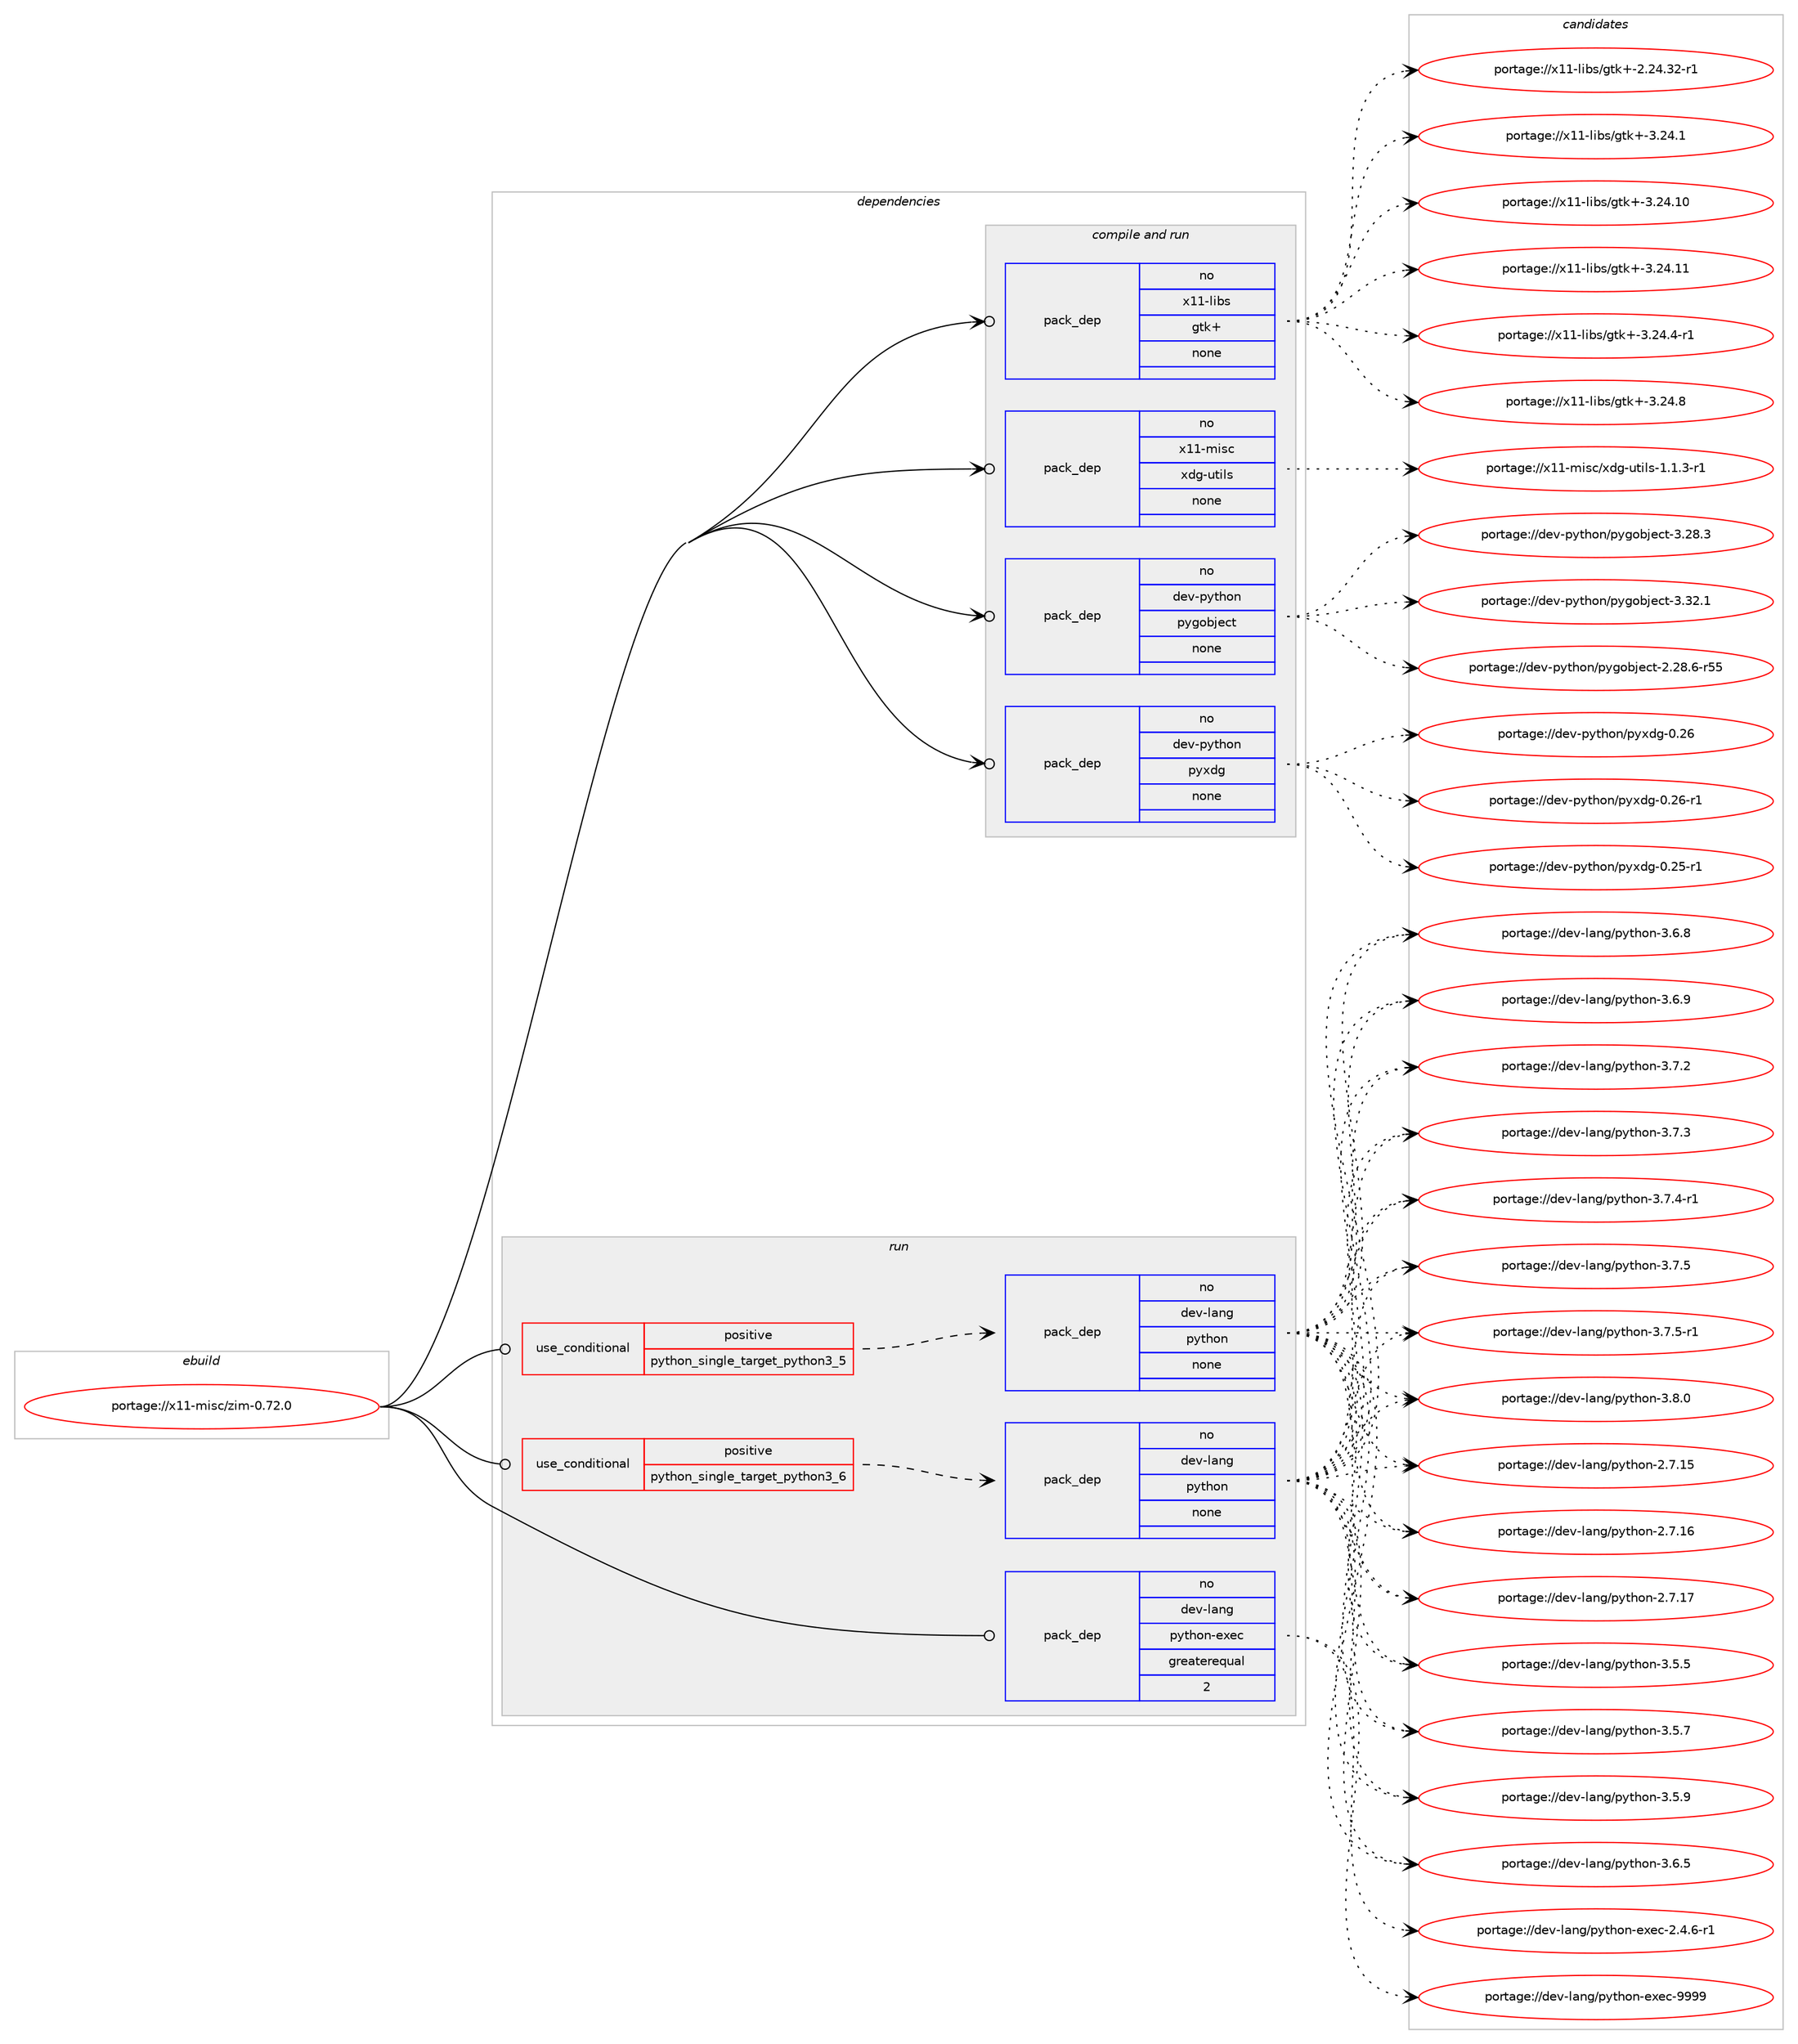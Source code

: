 digraph prolog {

# *************
# Graph options
# *************

newrank=true;
concentrate=true;
compound=true;
graph [rankdir=LR,fontname=Helvetica,fontsize=10,ranksep=1.5];#, ranksep=2.5, nodesep=0.2];
edge  [arrowhead=vee];
node  [fontname=Helvetica,fontsize=10];

# **********
# The ebuild
# **********

subgraph cluster_leftcol {
color=gray;
rank=same;
label=<<i>ebuild</i>>;
id [label="portage://x11-misc/zim-0.72.0", color=red, width=4, href="../x11-misc/zim-0.72.0.svg"];
}

# ****************
# The dependencies
# ****************

subgraph cluster_midcol {
color=gray;
label=<<i>dependencies</i>>;
subgraph cluster_compile {
fillcolor="#eeeeee";
style=filled;
label=<<i>compile</i>>;
}
subgraph cluster_compileandrun {
fillcolor="#eeeeee";
style=filled;
label=<<i>compile and run</i>>;
subgraph pack339002 {
dependency456028 [label=<<TABLE BORDER="0" CELLBORDER="1" CELLSPACING="0" CELLPADDING="4" WIDTH="220"><TR><TD ROWSPAN="6" CELLPADDING="30">pack_dep</TD></TR><TR><TD WIDTH="110">no</TD></TR><TR><TD>dev-python</TD></TR><TR><TD>pygobject</TD></TR><TR><TD>none</TD></TR><TR><TD></TD></TR></TABLE>>, shape=none, color=blue];
}
id:e -> dependency456028:w [weight=20,style="solid",arrowhead="odotvee"];
subgraph pack339003 {
dependency456029 [label=<<TABLE BORDER="0" CELLBORDER="1" CELLSPACING="0" CELLPADDING="4" WIDTH="220"><TR><TD ROWSPAN="6" CELLPADDING="30">pack_dep</TD></TR><TR><TD WIDTH="110">no</TD></TR><TR><TD>dev-python</TD></TR><TR><TD>pyxdg</TD></TR><TR><TD>none</TD></TR><TR><TD></TD></TR></TABLE>>, shape=none, color=blue];
}
id:e -> dependency456029:w [weight=20,style="solid",arrowhead="odotvee"];
subgraph pack339004 {
dependency456030 [label=<<TABLE BORDER="0" CELLBORDER="1" CELLSPACING="0" CELLPADDING="4" WIDTH="220"><TR><TD ROWSPAN="6" CELLPADDING="30">pack_dep</TD></TR><TR><TD WIDTH="110">no</TD></TR><TR><TD>x11-libs</TD></TR><TR><TD>gtk+</TD></TR><TR><TD>none</TD></TR><TR><TD></TD></TR></TABLE>>, shape=none, color=blue];
}
id:e -> dependency456030:w [weight=20,style="solid",arrowhead="odotvee"];
subgraph pack339005 {
dependency456031 [label=<<TABLE BORDER="0" CELLBORDER="1" CELLSPACING="0" CELLPADDING="4" WIDTH="220"><TR><TD ROWSPAN="6" CELLPADDING="30">pack_dep</TD></TR><TR><TD WIDTH="110">no</TD></TR><TR><TD>x11-misc</TD></TR><TR><TD>xdg-utils</TD></TR><TR><TD>none</TD></TR><TR><TD></TD></TR></TABLE>>, shape=none, color=blue];
}
id:e -> dependency456031:w [weight=20,style="solid",arrowhead="odotvee"];
}
subgraph cluster_run {
fillcolor="#eeeeee";
style=filled;
label=<<i>run</i>>;
subgraph cond108811 {
dependency456032 [label=<<TABLE BORDER="0" CELLBORDER="1" CELLSPACING="0" CELLPADDING="4"><TR><TD ROWSPAN="3" CELLPADDING="10">use_conditional</TD></TR><TR><TD>positive</TD></TR><TR><TD>python_single_target_python3_5</TD></TR></TABLE>>, shape=none, color=red];
subgraph pack339006 {
dependency456033 [label=<<TABLE BORDER="0" CELLBORDER="1" CELLSPACING="0" CELLPADDING="4" WIDTH="220"><TR><TD ROWSPAN="6" CELLPADDING="30">pack_dep</TD></TR><TR><TD WIDTH="110">no</TD></TR><TR><TD>dev-lang</TD></TR><TR><TD>python</TD></TR><TR><TD>none</TD></TR><TR><TD></TD></TR></TABLE>>, shape=none, color=blue];
}
dependency456032:e -> dependency456033:w [weight=20,style="dashed",arrowhead="vee"];
}
id:e -> dependency456032:w [weight=20,style="solid",arrowhead="odot"];
subgraph cond108812 {
dependency456034 [label=<<TABLE BORDER="0" CELLBORDER="1" CELLSPACING="0" CELLPADDING="4"><TR><TD ROWSPAN="3" CELLPADDING="10">use_conditional</TD></TR><TR><TD>positive</TD></TR><TR><TD>python_single_target_python3_6</TD></TR></TABLE>>, shape=none, color=red];
subgraph pack339007 {
dependency456035 [label=<<TABLE BORDER="0" CELLBORDER="1" CELLSPACING="0" CELLPADDING="4" WIDTH="220"><TR><TD ROWSPAN="6" CELLPADDING="30">pack_dep</TD></TR><TR><TD WIDTH="110">no</TD></TR><TR><TD>dev-lang</TD></TR><TR><TD>python</TD></TR><TR><TD>none</TD></TR><TR><TD></TD></TR></TABLE>>, shape=none, color=blue];
}
dependency456034:e -> dependency456035:w [weight=20,style="dashed",arrowhead="vee"];
}
id:e -> dependency456034:w [weight=20,style="solid",arrowhead="odot"];
subgraph pack339008 {
dependency456036 [label=<<TABLE BORDER="0" CELLBORDER="1" CELLSPACING="0" CELLPADDING="4" WIDTH="220"><TR><TD ROWSPAN="6" CELLPADDING="30">pack_dep</TD></TR><TR><TD WIDTH="110">no</TD></TR><TR><TD>dev-lang</TD></TR><TR><TD>python-exec</TD></TR><TR><TD>greaterequal</TD></TR><TR><TD>2</TD></TR></TABLE>>, shape=none, color=blue];
}
id:e -> dependency456036:w [weight=20,style="solid",arrowhead="odot"];
}
}

# **************
# The candidates
# **************

subgraph cluster_choices {
rank=same;
color=gray;
label=<<i>candidates</i>>;

subgraph choice339002 {
color=black;
nodesep=1;
choiceportage1001011184511212111610411111047112121103111981061019911645504650564654451145353 [label="portage://dev-python/pygobject-2.28.6-r55", color=red, width=4,href="../dev-python/pygobject-2.28.6-r55.svg"];
choiceportage1001011184511212111610411111047112121103111981061019911645514650564651 [label="portage://dev-python/pygobject-3.28.3", color=red, width=4,href="../dev-python/pygobject-3.28.3.svg"];
choiceportage1001011184511212111610411111047112121103111981061019911645514651504649 [label="portage://dev-python/pygobject-3.32.1", color=red, width=4,href="../dev-python/pygobject-3.32.1.svg"];
dependency456028:e -> choiceportage1001011184511212111610411111047112121103111981061019911645504650564654451145353:w [style=dotted,weight="100"];
dependency456028:e -> choiceportage1001011184511212111610411111047112121103111981061019911645514650564651:w [style=dotted,weight="100"];
dependency456028:e -> choiceportage1001011184511212111610411111047112121103111981061019911645514651504649:w [style=dotted,weight="100"];
}
subgraph choice339003 {
color=black;
nodesep=1;
choiceportage100101118451121211161041111104711212112010010345484650534511449 [label="portage://dev-python/pyxdg-0.25-r1", color=red, width=4,href="../dev-python/pyxdg-0.25-r1.svg"];
choiceportage10010111845112121116104111110471121211201001034548465054 [label="portage://dev-python/pyxdg-0.26", color=red, width=4,href="../dev-python/pyxdg-0.26.svg"];
choiceportage100101118451121211161041111104711212112010010345484650544511449 [label="portage://dev-python/pyxdg-0.26-r1", color=red, width=4,href="../dev-python/pyxdg-0.26-r1.svg"];
dependency456029:e -> choiceportage100101118451121211161041111104711212112010010345484650534511449:w [style=dotted,weight="100"];
dependency456029:e -> choiceportage10010111845112121116104111110471121211201001034548465054:w [style=dotted,weight="100"];
dependency456029:e -> choiceportage100101118451121211161041111104711212112010010345484650544511449:w [style=dotted,weight="100"];
}
subgraph choice339004 {
color=black;
nodesep=1;
choiceportage12049494510810598115471031161074345504650524651504511449 [label="portage://x11-libs/gtk+-2.24.32-r1", color=red, width=4,href="../x11-libs/gtk+-2.24.32-r1.svg"];
choiceportage12049494510810598115471031161074345514650524649 [label="portage://x11-libs/gtk+-3.24.1", color=red, width=4,href="../x11-libs/gtk+-3.24.1.svg"];
choiceportage1204949451081059811547103116107434551465052464948 [label="portage://x11-libs/gtk+-3.24.10", color=red, width=4,href="../x11-libs/gtk+-3.24.10.svg"];
choiceportage1204949451081059811547103116107434551465052464949 [label="portage://x11-libs/gtk+-3.24.11", color=red, width=4,href="../x11-libs/gtk+-3.24.11.svg"];
choiceportage120494945108105981154710311610743455146505246524511449 [label="portage://x11-libs/gtk+-3.24.4-r1", color=red, width=4,href="../x11-libs/gtk+-3.24.4-r1.svg"];
choiceportage12049494510810598115471031161074345514650524656 [label="portage://x11-libs/gtk+-3.24.8", color=red, width=4,href="../x11-libs/gtk+-3.24.8.svg"];
dependency456030:e -> choiceportage12049494510810598115471031161074345504650524651504511449:w [style=dotted,weight="100"];
dependency456030:e -> choiceportage12049494510810598115471031161074345514650524649:w [style=dotted,weight="100"];
dependency456030:e -> choiceportage1204949451081059811547103116107434551465052464948:w [style=dotted,weight="100"];
dependency456030:e -> choiceportage1204949451081059811547103116107434551465052464949:w [style=dotted,weight="100"];
dependency456030:e -> choiceportage120494945108105981154710311610743455146505246524511449:w [style=dotted,weight="100"];
dependency456030:e -> choiceportage12049494510810598115471031161074345514650524656:w [style=dotted,weight="100"];
}
subgraph choice339005 {
color=black;
nodesep=1;
choiceportage1204949451091051159947120100103451171161051081154549464946514511449 [label="portage://x11-misc/xdg-utils-1.1.3-r1", color=red, width=4,href="../x11-misc/xdg-utils-1.1.3-r1.svg"];
dependency456031:e -> choiceportage1204949451091051159947120100103451171161051081154549464946514511449:w [style=dotted,weight="100"];
}
subgraph choice339006 {
color=black;
nodesep=1;
choiceportage10010111845108971101034711212111610411111045504655464953 [label="portage://dev-lang/python-2.7.15", color=red, width=4,href="../dev-lang/python-2.7.15.svg"];
choiceportage10010111845108971101034711212111610411111045504655464954 [label="portage://dev-lang/python-2.7.16", color=red, width=4,href="../dev-lang/python-2.7.16.svg"];
choiceportage10010111845108971101034711212111610411111045504655464955 [label="portage://dev-lang/python-2.7.17", color=red, width=4,href="../dev-lang/python-2.7.17.svg"];
choiceportage100101118451089711010347112121116104111110455146534653 [label="portage://dev-lang/python-3.5.5", color=red, width=4,href="../dev-lang/python-3.5.5.svg"];
choiceportage100101118451089711010347112121116104111110455146534655 [label="portage://dev-lang/python-3.5.7", color=red, width=4,href="../dev-lang/python-3.5.7.svg"];
choiceportage100101118451089711010347112121116104111110455146534657 [label="portage://dev-lang/python-3.5.9", color=red, width=4,href="../dev-lang/python-3.5.9.svg"];
choiceportage100101118451089711010347112121116104111110455146544653 [label="portage://dev-lang/python-3.6.5", color=red, width=4,href="../dev-lang/python-3.6.5.svg"];
choiceportage100101118451089711010347112121116104111110455146544656 [label="portage://dev-lang/python-3.6.8", color=red, width=4,href="../dev-lang/python-3.6.8.svg"];
choiceportage100101118451089711010347112121116104111110455146544657 [label="portage://dev-lang/python-3.6.9", color=red, width=4,href="../dev-lang/python-3.6.9.svg"];
choiceportage100101118451089711010347112121116104111110455146554650 [label="portage://dev-lang/python-3.7.2", color=red, width=4,href="../dev-lang/python-3.7.2.svg"];
choiceportage100101118451089711010347112121116104111110455146554651 [label="portage://dev-lang/python-3.7.3", color=red, width=4,href="../dev-lang/python-3.7.3.svg"];
choiceportage1001011184510897110103471121211161041111104551465546524511449 [label="portage://dev-lang/python-3.7.4-r1", color=red, width=4,href="../dev-lang/python-3.7.4-r1.svg"];
choiceportage100101118451089711010347112121116104111110455146554653 [label="portage://dev-lang/python-3.7.5", color=red, width=4,href="../dev-lang/python-3.7.5.svg"];
choiceportage1001011184510897110103471121211161041111104551465546534511449 [label="portage://dev-lang/python-3.7.5-r1", color=red, width=4,href="../dev-lang/python-3.7.5-r1.svg"];
choiceportage100101118451089711010347112121116104111110455146564648 [label="portage://dev-lang/python-3.8.0", color=red, width=4,href="../dev-lang/python-3.8.0.svg"];
dependency456033:e -> choiceportage10010111845108971101034711212111610411111045504655464953:w [style=dotted,weight="100"];
dependency456033:e -> choiceportage10010111845108971101034711212111610411111045504655464954:w [style=dotted,weight="100"];
dependency456033:e -> choiceportage10010111845108971101034711212111610411111045504655464955:w [style=dotted,weight="100"];
dependency456033:e -> choiceportage100101118451089711010347112121116104111110455146534653:w [style=dotted,weight="100"];
dependency456033:e -> choiceportage100101118451089711010347112121116104111110455146534655:w [style=dotted,weight="100"];
dependency456033:e -> choiceportage100101118451089711010347112121116104111110455146534657:w [style=dotted,weight="100"];
dependency456033:e -> choiceportage100101118451089711010347112121116104111110455146544653:w [style=dotted,weight="100"];
dependency456033:e -> choiceportage100101118451089711010347112121116104111110455146544656:w [style=dotted,weight="100"];
dependency456033:e -> choiceportage100101118451089711010347112121116104111110455146544657:w [style=dotted,weight="100"];
dependency456033:e -> choiceportage100101118451089711010347112121116104111110455146554650:w [style=dotted,weight="100"];
dependency456033:e -> choiceportage100101118451089711010347112121116104111110455146554651:w [style=dotted,weight="100"];
dependency456033:e -> choiceportage1001011184510897110103471121211161041111104551465546524511449:w [style=dotted,weight="100"];
dependency456033:e -> choiceportage100101118451089711010347112121116104111110455146554653:w [style=dotted,weight="100"];
dependency456033:e -> choiceportage1001011184510897110103471121211161041111104551465546534511449:w [style=dotted,weight="100"];
dependency456033:e -> choiceportage100101118451089711010347112121116104111110455146564648:w [style=dotted,weight="100"];
}
subgraph choice339007 {
color=black;
nodesep=1;
choiceportage10010111845108971101034711212111610411111045504655464953 [label="portage://dev-lang/python-2.7.15", color=red, width=4,href="../dev-lang/python-2.7.15.svg"];
choiceportage10010111845108971101034711212111610411111045504655464954 [label="portage://dev-lang/python-2.7.16", color=red, width=4,href="../dev-lang/python-2.7.16.svg"];
choiceportage10010111845108971101034711212111610411111045504655464955 [label="portage://dev-lang/python-2.7.17", color=red, width=4,href="../dev-lang/python-2.7.17.svg"];
choiceportage100101118451089711010347112121116104111110455146534653 [label="portage://dev-lang/python-3.5.5", color=red, width=4,href="../dev-lang/python-3.5.5.svg"];
choiceportage100101118451089711010347112121116104111110455146534655 [label="portage://dev-lang/python-3.5.7", color=red, width=4,href="../dev-lang/python-3.5.7.svg"];
choiceportage100101118451089711010347112121116104111110455146534657 [label="portage://dev-lang/python-3.5.9", color=red, width=4,href="../dev-lang/python-3.5.9.svg"];
choiceportage100101118451089711010347112121116104111110455146544653 [label="portage://dev-lang/python-3.6.5", color=red, width=4,href="../dev-lang/python-3.6.5.svg"];
choiceportage100101118451089711010347112121116104111110455146544656 [label="portage://dev-lang/python-3.6.8", color=red, width=4,href="../dev-lang/python-3.6.8.svg"];
choiceportage100101118451089711010347112121116104111110455146544657 [label="portage://dev-lang/python-3.6.9", color=red, width=4,href="../dev-lang/python-3.6.9.svg"];
choiceportage100101118451089711010347112121116104111110455146554650 [label="portage://dev-lang/python-3.7.2", color=red, width=4,href="../dev-lang/python-3.7.2.svg"];
choiceportage100101118451089711010347112121116104111110455146554651 [label="portage://dev-lang/python-3.7.3", color=red, width=4,href="../dev-lang/python-3.7.3.svg"];
choiceportage1001011184510897110103471121211161041111104551465546524511449 [label="portage://dev-lang/python-3.7.4-r1", color=red, width=4,href="../dev-lang/python-3.7.4-r1.svg"];
choiceportage100101118451089711010347112121116104111110455146554653 [label="portage://dev-lang/python-3.7.5", color=red, width=4,href="../dev-lang/python-3.7.5.svg"];
choiceportage1001011184510897110103471121211161041111104551465546534511449 [label="portage://dev-lang/python-3.7.5-r1", color=red, width=4,href="../dev-lang/python-3.7.5-r1.svg"];
choiceportage100101118451089711010347112121116104111110455146564648 [label="portage://dev-lang/python-3.8.0", color=red, width=4,href="../dev-lang/python-3.8.0.svg"];
dependency456035:e -> choiceportage10010111845108971101034711212111610411111045504655464953:w [style=dotted,weight="100"];
dependency456035:e -> choiceportage10010111845108971101034711212111610411111045504655464954:w [style=dotted,weight="100"];
dependency456035:e -> choiceportage10010111845108971101034711212111610411111045504655464955:w [style=dotted,weight="100"];
dependency456035:e -> choiceportage100101118451089711010347112121116104111110455146534653:w [style=dotted,weight="100"];
dependency456035:e -> choiceportage100101118451089711010347112121116104111110455146534655:w [style=dotted,weight="100"];
dependency456035:e -> choiceportage100101118451089711010347112121116104111110455146534657:w [style=dotted,weight="100"];
dependency456035:e -> choiceportage100101118451089711010347112121116104111110455146544653:w [style=dotted,weight="100"];
dependency456035:e -> choiceportage100101118451089711010347112121116104111110455146544656:w [style=dotted,weight="100"];
dependency456035:e -> choiceportage100101118451089711010347112121116104111110455146544657:w [style=dotted,weight="100"];
dependency456035:e -> choiceportage100101118451089711010347112121116104111110455146554650:w [style=dotted,weight="100"];
dependency456035:e -> choiceportage100101118451089711010347112121116104111110455146554651:w [style=dotted,weight="100"];
dependency456035:e -> choiceportage1001011184510897110103471121211161041111104551465546524511449:w [style=dotted,weight="100"];
dependency456035:e -> choiceportage100101118451089711010347112121116104111110455146554653:w [style=dotted,weight="100"];
dependency456035:e -> choiceportage1001011184510897110103471121211161041111104551465546534511449:w [style=dotted,weight="100"];
dependency456035:e -> choiceportage100101118451089711010347112121116104111110455146564648:w [style=dotted,weight="100"];
}
subgraph choice339008 {
color=black;
nodesep=1;
choiceportage10010111845108971101034711212111610411111045101120101994550465246544511449 [label="portage://dev-lang/python-exec-2.4.6-r1", color=red, width=4,href="../dev-lang/python-exec-2.4.6-r1.svg"];
choiceportage10010111845108971101034711212111610411111045101120101994557575757 [label="portage://dev-lang/python-exec-9999", color=red, width=4,href="../dev-lang/python-exec-9999.svg"];
dependency456036:e -> choiceportage10010111845108971101034711212111610411111045101120101994550465246544511449:w [style=dotted,weight="100"];
dependency456036:e -> choiceportage10010111845108971101034711212111610411111045101120101994557575757:w [style=dotted,weight="100"];
}
}

}
